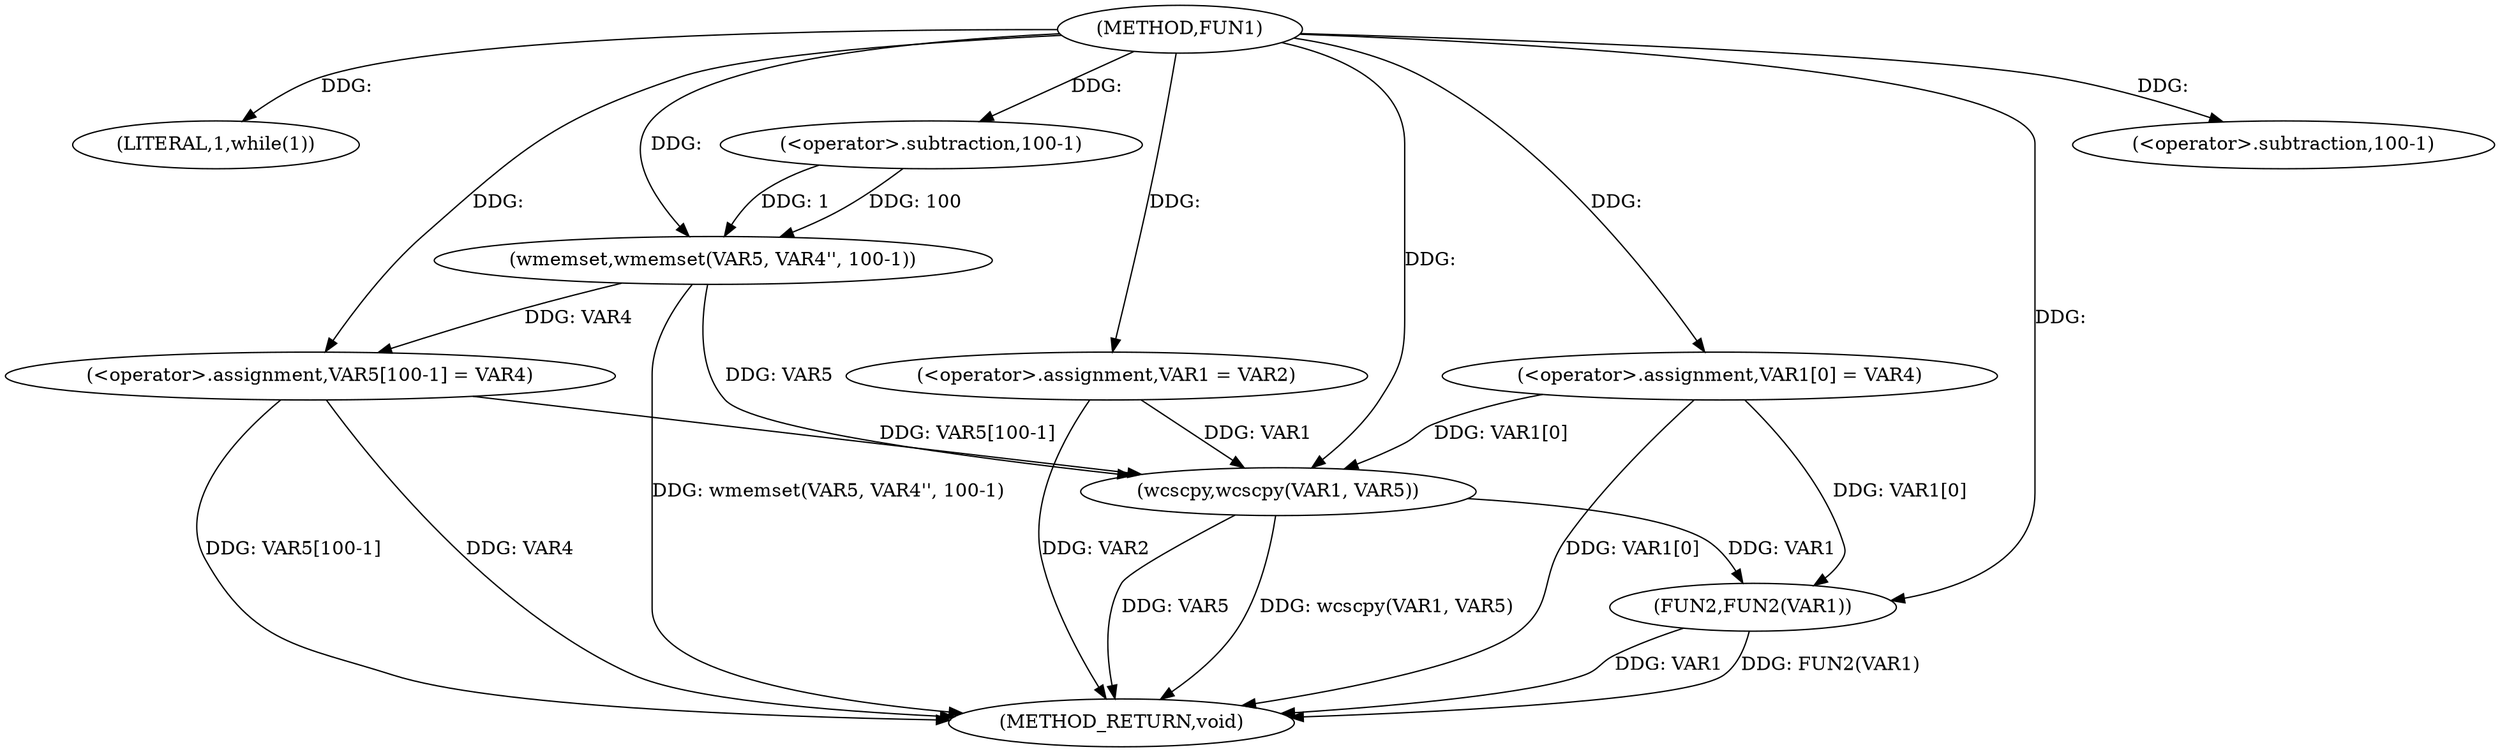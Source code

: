 digraph FUN1 {  
"1000100" [label = "(METHOD,FUN1)" ]
"1000137" [label = "(METHOD_RETURN,void)" ]
"1000106" [label = "(LITERAL,1,while(1))" ]
"1000108" [label = "(<operator>.assignment,VAR1 = VAR2)" ]
"1000111" [label = "(<operator>.assignment,VAR1[0] = VAR4)" ]
"1000119" [label = "(wmemset,wmemset(VAR5, VAR4'', 100-1))" ]
"1000122" [label = "(<operator>.subtraction,100-1)" ]
"1000125" [label = "(<operator>.assignment,VAR5[100-1] = VAR4)" ]
"1000128" [label = "(<operator>.subtraction,100-1)" ]
"1000132" [label = "(wcscpy,wcscpy(VAR1, VAR5))" ]
"1000135" [label = "(FUN2,FUN2(VAR1))" ]
  "1000125" -> "1000137"  [ label = "DDG: VAR5[100-1]"] 
  "1000132" -> "1000137"  [ label = "DDG: wcscpy(VAR1, VAR5)"] 
  "1000132" -> "1000137"  [ label = "DDG: VAR5"] 
  "1000111" -> "1000137"  [ label = "DDG: VAR1[0]"] 
  "1000135" -> "1000137"  [ label = "DDG: VAR1"] 
  "1000119" -> "1000137"  [ label = "DDG: wmemset(VAR5, VAR4'', 100-1)"] 
  "1000125" -> "1000137"  [ label = "DDG: VAR4"] 
  "1000135" -> "1000137"  [ label = "DDG: FUN2(VAR1)"] 
  "1000108" -> "1000137"  [ label = "DDG: VAR2"] 
  "1000100" -> "1000106"  [ label = "DDG: "] 
  "1000100" -> "1000108"  [ label = "DDG: "] 
  "1000100" -> "1000111"  [ label = "DDG: "] 
  "1000100" -> "1000119"  [ label = "DDG: "] 
  "1000122" -> "1000119"  [ label = "DDG: 100"] 
  "1000122" -> "1000119"  [ label = "DDG: 1"] 
  "1000100" -> "1000122"  [ label = "DDG: "] 
  "1000119" -> "1000125"  [ label = "DDG: VAR4"] 
  "1000100" -> "1000125"  [ label = "DDG: "] 
  "1000100" -> "1000128"  [ label = "DDG: "] 
  "1000111" -> "1000132"  [ label = "DDG: VAR1[0]"] 
  "1000108" -> "1000132"  [ label = "DDG: VAR1"] 
  "1000100" -> "1000132"  [ label = "DDG: "] 
  "1000125" -> "1000132"  [ label = "DDG: VAR5[100-1]"] 
  "1000119" -> "1000132"  [ label = "DDG: VAR5"] 
  "1000132" -> "1000135"  [ label = "DDG: VAR1"] 
  "1000111" -> "1000135"  [ label = "DDG: VAR1[0]"] 
  "1000100" -> "1000135"  [ label = "DDG: "] 
}

